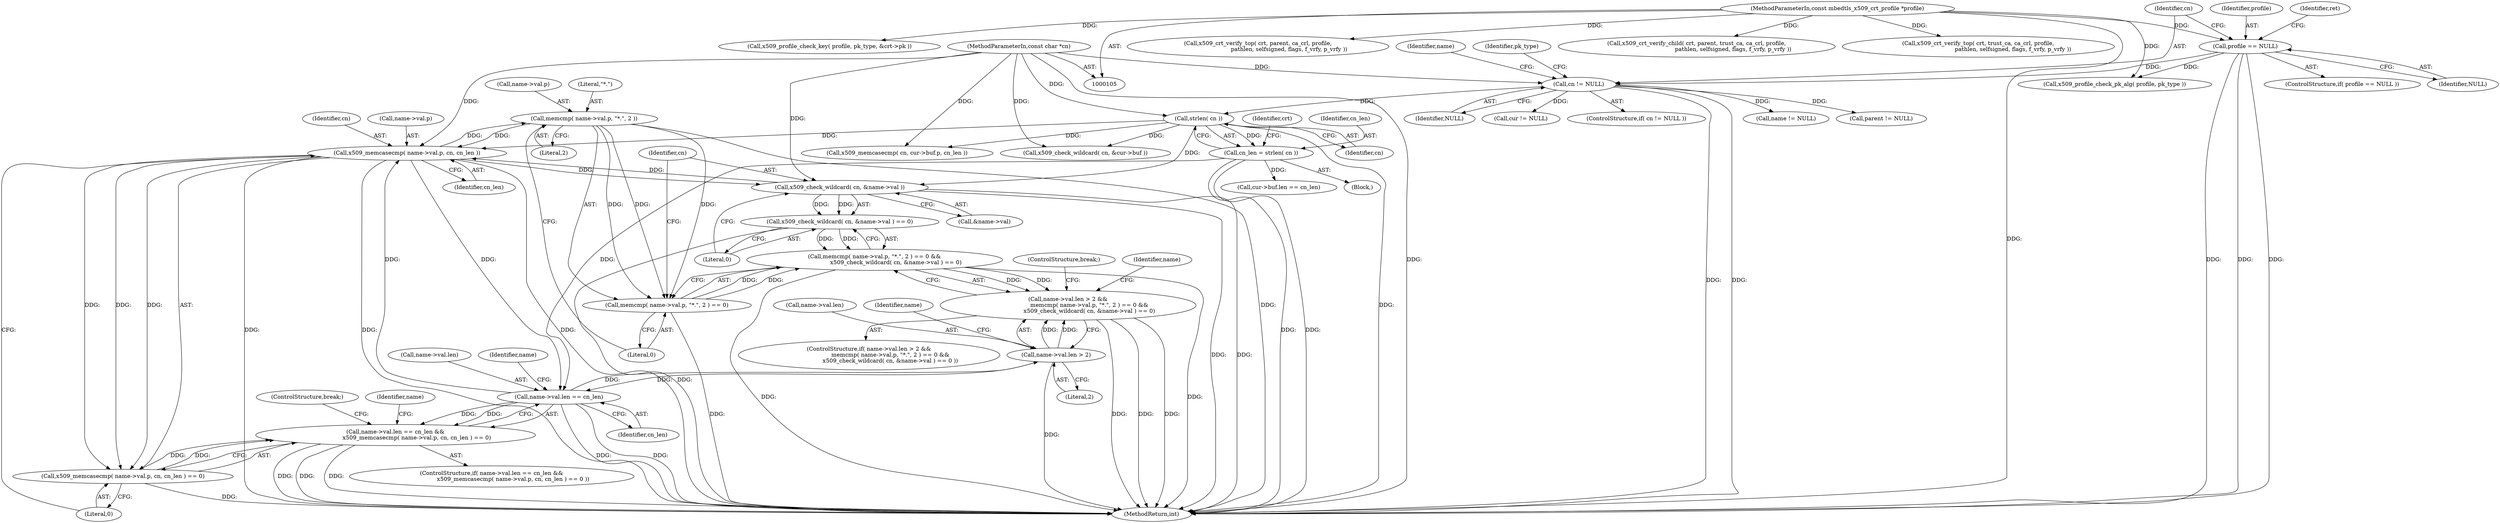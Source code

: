 digraph "0_mbedtls_31458a18788b0cf0b722acda9bb2f2fe13a3fb32_0@API" {
"1000289" [label="(Call,memcmp( name->val.p, \"*.\", 2 ))"];
"1000268" [label="(Call,x509_memcasecmp( name->val.p, cn, cn_len ))"];
"1000289" [label="(Call,memcmp( name->val.p, \"*.\", 2 ))"];
"1000158" [label="(Call,strlen( cn ))"];
"1000146" [label="(Call,cn != NULL)"];
"1000110" [label="(MethodParameterIn,const char *cn)"];
"1000137" [label="(Call,profile == NULL)"];
"1000109" [label="(MethodParameterIn,const mbedtls_x509_crt_profile *profile)"];
"1000299" [label="(Call,x509_check_wildcard( cn, &name->val ))"];
"1000260" [label="(Call,name->val.len == cn_len)"];
"1000280" [label="(Call,name->val.len > 2)"];
"1000156" [label="(Call,cn_len = strlen( cn ))"];
"1000259" [label="(Call,name->val.len == cn_len &&\n                        x509_memcasecmp( name->val.p, cn, cn_len ) == 0)"];
"1000279" [label="(Call,name->val.len > 2 &&\n                        memcmp( name->val.p, \"*.\", 2 ) == 0 &&\n                        x509_check_wildcard( cn, &name->val ) == 0)"];
"1000267" [label="(Call,x509_memcasecmp( name->val.p, cn, cn_len ) == 0)"];
"1000288" [label="(Call,memcmp( name->val.p, \"*.\", 2 ) == 0)"];
"1000287" [label="(Call,memcmp( name->val.p, \"*.\", 2 ) == 0 &&\n                        x509_check_wildcard( cn, &name->val ) == 0)"];
"1000298" [label="(Call,x509_check_wildcard( cn, &name->val ) == 0)"];
"1000110" [label="(MethodParameterIn,const char *cn)"];
"1000159" [label="(Identifier,cn)"];
"1000137" [label="(Call,profile == NULL)"];
"1000149" [label="(Block,)"];
"1000277" [label="(ControlStructure,break;)"];
"1000267" [label="(Call,x509_memcasecmp( name->val.p, cn, cn_len ) == 0)"];
"1000158" [label="(Call,strlen( cn ))"];
"1000142" [label="(Identifier,ret)"];
"1000288" [label="(Call,memcmp( name->val.p, \"*.\", 2 ) == 0)"];
"1000451" [label="(Call,x509_crt_verify_top( crt, trust_ca, ca_crl, profile,\n                                       pathlen, selfsigned, flags, f_vrfy, p_vrfy ))"];
"1000174" [label="(Call,cur != NULL)"];
"1000283" [label="(Identifier,name)"];
"1000276" [label="(Literal,0)"];
"1000269" [label="(Call,name->val.p)"];
"1000305" [label="(Literal,0)"];
"1000163" [label="(Identifier,crt)"];
"1000151" [label="(Identifier,name)"];
"1000147" [label="(Identifier,cn)"];
"1000281" [label="(Call,name->val.len)"];
"1000275" [label="(Identifier,cn_len)"];
"1000299" [label="(Call,x509_check_wildcard( cn, &name->val ))"];
"1000261" [label="(Call,name->val.len)"];
"1000278" [label="(ControlStructure,if( name->val.len > 2 &&\n                        memcmp( name->val.p, \"*.\", 2 ) == 0 &&\n                        x509_check_wildcard( cn, &name->val ) == 0 ))"];
"1000306" [label="(ControlStructure,break;)"];
"1000289" [label="(Call,memcmp( name->val.p, \"*.\", 2 ))"];
"1000297" [label="(Literal,0)"];
"1000266" [label="(Identifier,cn_len)"];
"1000109" [label="(MethodParameterIn,const mbedtls_x509_crt_profile *profile)"];
"1000271" [label="(Identifier,name)"];
"1000292" [label="(Identifier,name)"];
"1000219" [label="(Call,x509_check_wildcard( cn, &cur->buf ))"];
"1000280" [label="(Call,name->val.len > 2)"];
"1000279" [label="(Call,name->val.len > 2 &&\n                        memcmp( name->val.p, \"*.\", 2 ) == 0 &&\n                        x509_check_wildcard( cn, &name->val ) == 0)"];
"1000260" [label="(Call,name->val.len == cn_len)"];
"1000157" [label="(Identifier,cn_len)"];
"1000287" [label="(Call,memcmp( name->val.p, \"*.\", 2 ) == 0 &&\n                        x509_check_wildcard( cn, &name->val ) == 0)"];
"1000139" [label="(Identifier,NULL)"];
"1000296" [label="(Literal,2)"];
"1000301" [label="(Call,&name->val)"];
"1000300" [label="(Identifier,cn)"];
"1000308" [label="(Identifier,name)"];
"1000188" [label="(Call,x509_memcasecmp( cn, cur->buf.p, cn_len ))"];
"1000145" [label="(ControlStructure,if( cn != NULL ))"];
"1000156" [label="(Call,cn_len = strlen( cn ))"];
"1000321" [label="(Identifier,pk_type)"];
"1000244" [label="(Call,name != NULL)"];
"1000355" [label="(Call,parent != NULL)"];
"1000136" [label="(ControlStructure,if( profile == NULL ))"];
"1000339" [label="(Call,x509_profile_check_key( profile, pk_type, &crt->pk ))"];
"1000382" [label="(Call,x509_crt_verify_top( crt, parent, ca_crl, profile,\n                                   pathlen, selfsigned, flags, f_vrfy, p_vrfy ))"];
"1000431" [label="(Call,x509_crt_verify_child( crt, parent, trust_ca, ca_crl, profile,\n                                         pathlen, selfsigned, flags, f_vrfy, p_vrfy ))"];
"1000268" [label="(Call,x509_memcasecmp( name->val.p, cn, cn_len ))"];
"1000286" [label="(Literal,2)"];
"1000295" [label="(Literal,\"*.\")"];
"1000180" [label="(Call,cur->buf.len == cn_len)"];
"1000146" [label="(Call,cn != NULL)"];
"1000298" [label="(Call,x509_check_wildcard( cn, &name->val ) == 0)"];
"1000329" [label="(Call,x509_profile_check_pk_alg( profile, pk_type ))"];
"1000497" [label="(MethodReturn,int)"];
"1000148" [label="(Identifier,NULL)"];
"1000259" [label="(Call,name->val.len == cn_len &&\n                        x509_memcasecmp( name->val.p, cn, cn_len ) == 0)"];
"1000274" [label="(Identifier,cn)"];
"1000290" [label="(Call,name->val.p)"];
"1000258" [label="(ControlStructure,if( name->val.len == cn_len &&\n                        x509_memcasecmp( name->val.p, cn, cn_len ) == 0 ))"];
"1000138" [label="(Identifier,profile)"];
"1000289" -> "1000288"  [label="AST: "];
"1000289" -> "1000296"  [label="CFG: "];
"1000290" -> "1000289"  [label="AST: "];
"1000295" -> "1000289"  [label="AST: "];
"1000296" -> "1000289"  [label="AST: "];
"1000297" -> "1000289"  [label="CFG: "];
"1000289" -> "1000497"  [label="DDG: "];
"1000289" -> "1000268"  [label="DDG: "];
"1000289" -> "1000288"  [label="DDG: "];
"1000289" -> "1000288"  [label="DDG: "];
"1000289" -> "1000288"  [label="DDG: "];
"1000268" -> "1000289"  [label="DDG: "];
"1000268" -> "1000267"  [label="AST: "];
"1000268" -> "1000275"  [label="CFG: "];
"1000269" -> "1000268"  [label="AST: "];
"1000274" -> "1000268"  [label="AST: "];
"1000275" -> "1000268"  [label="AST: "];
"1000276" -> "1000268"  [label="CFG: "];
"1000268" -> "1000497"  [label="DDG: "];
"1000268" -> "1000497"  [label="DDG: "];
"1000268" -> "1000497"  [label="DDG: "];
"1000268" -> "1000260"  [label="DDG: "];
"1000268" -> "1000267"  [label="DDG: "];
"1000268" -> "1000267"  [label="DDG: "];
"1000268" -> "1000267"  [label="DDG: "];
"1000158" -> "1000268"  [label="DDG: "];
"1000299" -> "1000268"  [label="DDG: "];
"1000110" -> "1000268"  [label="DDG: "];
"1000260" -> "1000268"  [label="DDG: "];
"1000268" -> "1000299"  [label="DDG: "];
"1000158" -> "1000156"  [label="AST: "];
"1000158" -> "1000159"  [label="CFG: "];
"1000159" -> "1000158"  [label="AST: "];
"1000156" -> "1000158"  [label="CFG: "];
"1000158" -> "1000497"  [label="DDG: "];
"1000158" -> "1000156"  [label="DDG: "];
"1000146" -> "1000158"  [label="DDG: "];
"1000110" -> "1000158"  [label="DDG: "];
"1000158" -> "1000188"  [label="DDG: "];
"1000158" -> "1000219"  [label="DDG: "];
"1000158" -> "1000299"  [label="DDG: "];
"1000146" -> "1000145"  [label="AST: "];
"1000146" -> "1000148"  [label="CFG: "];
"1000147" -> "1000146"  [label="AST: "];
"1000148" -> "1000146"  [label="AST: "];
"1000151" -> "1000146"  [label="CFG: "];
"1000321" -> "1000146"  [label="CFG: "];
"1000146" -> "1000497"  [label="DDG: "];
"1000146" -> "1000497"  [label="DDG: "];
"1000110" -> "1000146"  [label="DDG: "];
"1000137" -> "1000146"  [label="DDG: "];
"1000146" -> "1000174"  [label="DDG: "];
"1000146" -> "1000244"  [label="DDG: "];
"1000146" -> "1000355"  [label="DDG: "];
"1000110" -> "1000105"  [label="AST: "];
"1000110" -> "1000497"  [label="DDG: "];
"1000110" -> "1000188"  [label="DDG: "];
"1000110" -> "1000219"  [label="DDG: "];
"1000110" -> "1000299"  [label="DDG: "];
"1000137" -> "1000136"  [label="AST: "];
"1000137" -> "1000139"  [label="CFG: "];
"1000138" -> "1000137"  [label="AST: "];
"1000139" -> "1000137"  [label="AST: "];
"1000142" -> "1000137"  [label="CFG: "];
"1000147" -> "1000137"  [label="CFG: "];
"1000137" -> "1000497"  [label="DDG: "];
"1000137" -> "1000497"  [label="DDG: "];
"1000137" -> "1000497"  [label="DDG: "];
"1000109" -> "1000137"  [label="DDG: "];
"1000137" -> "1000329"  [label="DDG: "];
"1000109" -> "1000105"  [label="AST: "];
"1000109" -> "1000497"  [label="DDG: "];
"1000109" -> "1000329"  [label="DDG: "];
"1000109" -> "1000339"  [label="DDG: "];
"1000109" -> "1000382"  [label="DDG: "];
"1000109" -> "1000431"  [label="DDG: "];
"1000109" -> "1000451"  [label="DDG: "];
"1000299" -> "1000298"  [label="AST: "];
"1000299" -> "1000301"  [label="CFG: "];
"1000300" -> "1000299"  [label="AST: "];
"1000301" -> "1000299"  [label="AST: "];
"1000305" -> "1000299"  [label="CFG: "];
"1000299" -> "1000497"  [label="DDG: "];
"1000299" -> "1000497"  [label="DDG: "];
"1000299" -> "1000298"  [label="DDG: "];
"1000299" -> "1000298"  [label="DDG: "];
"1000260" -> "1000259"  [label="AST: "];
"1000260" -> "1000266"  [label="CFG: "];
"1000261" -> "1000260"  [label="AST: "];
"1000266" -> "1000260"  [label="AST: "];
"1000271" -> "1000260"  [label="CFG: "];
"1000259" -> "1000260"  [label="CFG: "];
"1000260" -> "1000497"  [label="DDG: "];
"1000260" -> "1000497"  [label="DDG: "];
"1000260" -> "1000259"  [label="DDG: "];
"1000260" -> "1000259"  [label="DDG: "];
"1000280" -> "1000260"  [label="DDG: "];
"1000156" -> "1000260"  [label="DDG: "];
"1000260" -> "1000280"  [label="DDG: "];
"1000280" -> "1000279"  [label="AST: "];
"1000280" -> "1000286"  [label="CFG: "];
"1000281" -> "1000280"  [label="AST: "];
"1000286" -> "1000280"  [label="AST: "];
"1000292" -> "1000280"  [label="CFG: "];
"1000279" -> "1000280"  [label="CFG: "];
"1000280" -> "1000497"  [label="DDG: "];
"1000280" -> "1000279"  [label="DDG: "];
"1000280" -> "1000279"  [label="DDG: "];
"1000156" -> "1000149"  [label="AST: "];
"1000157" -> "1000156"  [label="AST: "];
"1000163" -> "1000156"  [label="CFG: "];
"1000156" -> "1000497"  [label="DDG: "];
"1000156" -> "1000497"  [label="DDG: "];
"1000156" -> "1000180"  [label="DDG: "];
"1000259" -> "1000258"  [label="AST: "];
"1000259" -> "1000267"  [label="CFG: "];
"1000267" -> "1000259"  [label="AST: "];
"1000277" -> "1000259"  [label="CFG: "];
"1000283" -> "1000259"  [label="CFG: "];
"1000259" -> "1000497"  [label="DDG: "];
"1000259" -> "1000497"  [label="DDG: "];
"1000259" -> "1000497"  [label="DDG: "];
"1000267" -> "1000259"  [label="DDG: "];
"1000267" -> "1000259"  [label="DDG: "];
"1000279" -> "1000278"  [label="AST: "];
"1000279" -> "1000287"  [label="CFG: "];
"1000287" -> "1000279"  [label="AST: "];
"1000306" -> "1000279"  [label="CFG: "];
"1000308" -> "1000279"  [label="CFG: "];
"1000279" -> "1000497"  [label="DDG: "];
"1000279" -> "1000497"  [label="DDG: "];
"1000279" -> "1000497"  [label="DDG: "];
"1000287" -> "1000279"  [label="DDG: "];
"1000287" -> "1000279"  [label="DDG: "];
"1000267" -> "1000276"  [label="CFG: "];
"1000276" -> "1000267"  [label="AST: "];
"1000267" -> "1000497"  [label="DDG: "];
"1000288" -> "1000287"  [label="AST: "];
"1000288" -> "1000297"  [label="CFG: "];
"1000297" -> "1000288"  [label="AST: "];
"1000300" -> "1000288"  [label="CFG: "];
"1000287" -> "1000288"  [label="CFG: "];
"1000288" -> "1000497"  [label="DDG: "];
"1000288" -> "1000287"  [label="DDG: "];
"1000288" -> "1000287"  [label="DDG: "];
"1000287" -> "1000298"  [label="CFG: "];
"1000298" -> "1000287"  [label="AST: "];
"1000287" -> "1000497"  [label="DDG: "];
"1000287" -> "1000497"  [label="DDG: "];
"1000298" -> "1000287"  [label="DDG: "];
"1000298" -> "1000287"  [label="DDG: "];
"1000298" -> "1000305"  [label="CFG: "];
"1000305" -> "1000298"  [label="AST: "];
"1000298" -> "1000497"  [label="DDG: "];
}
